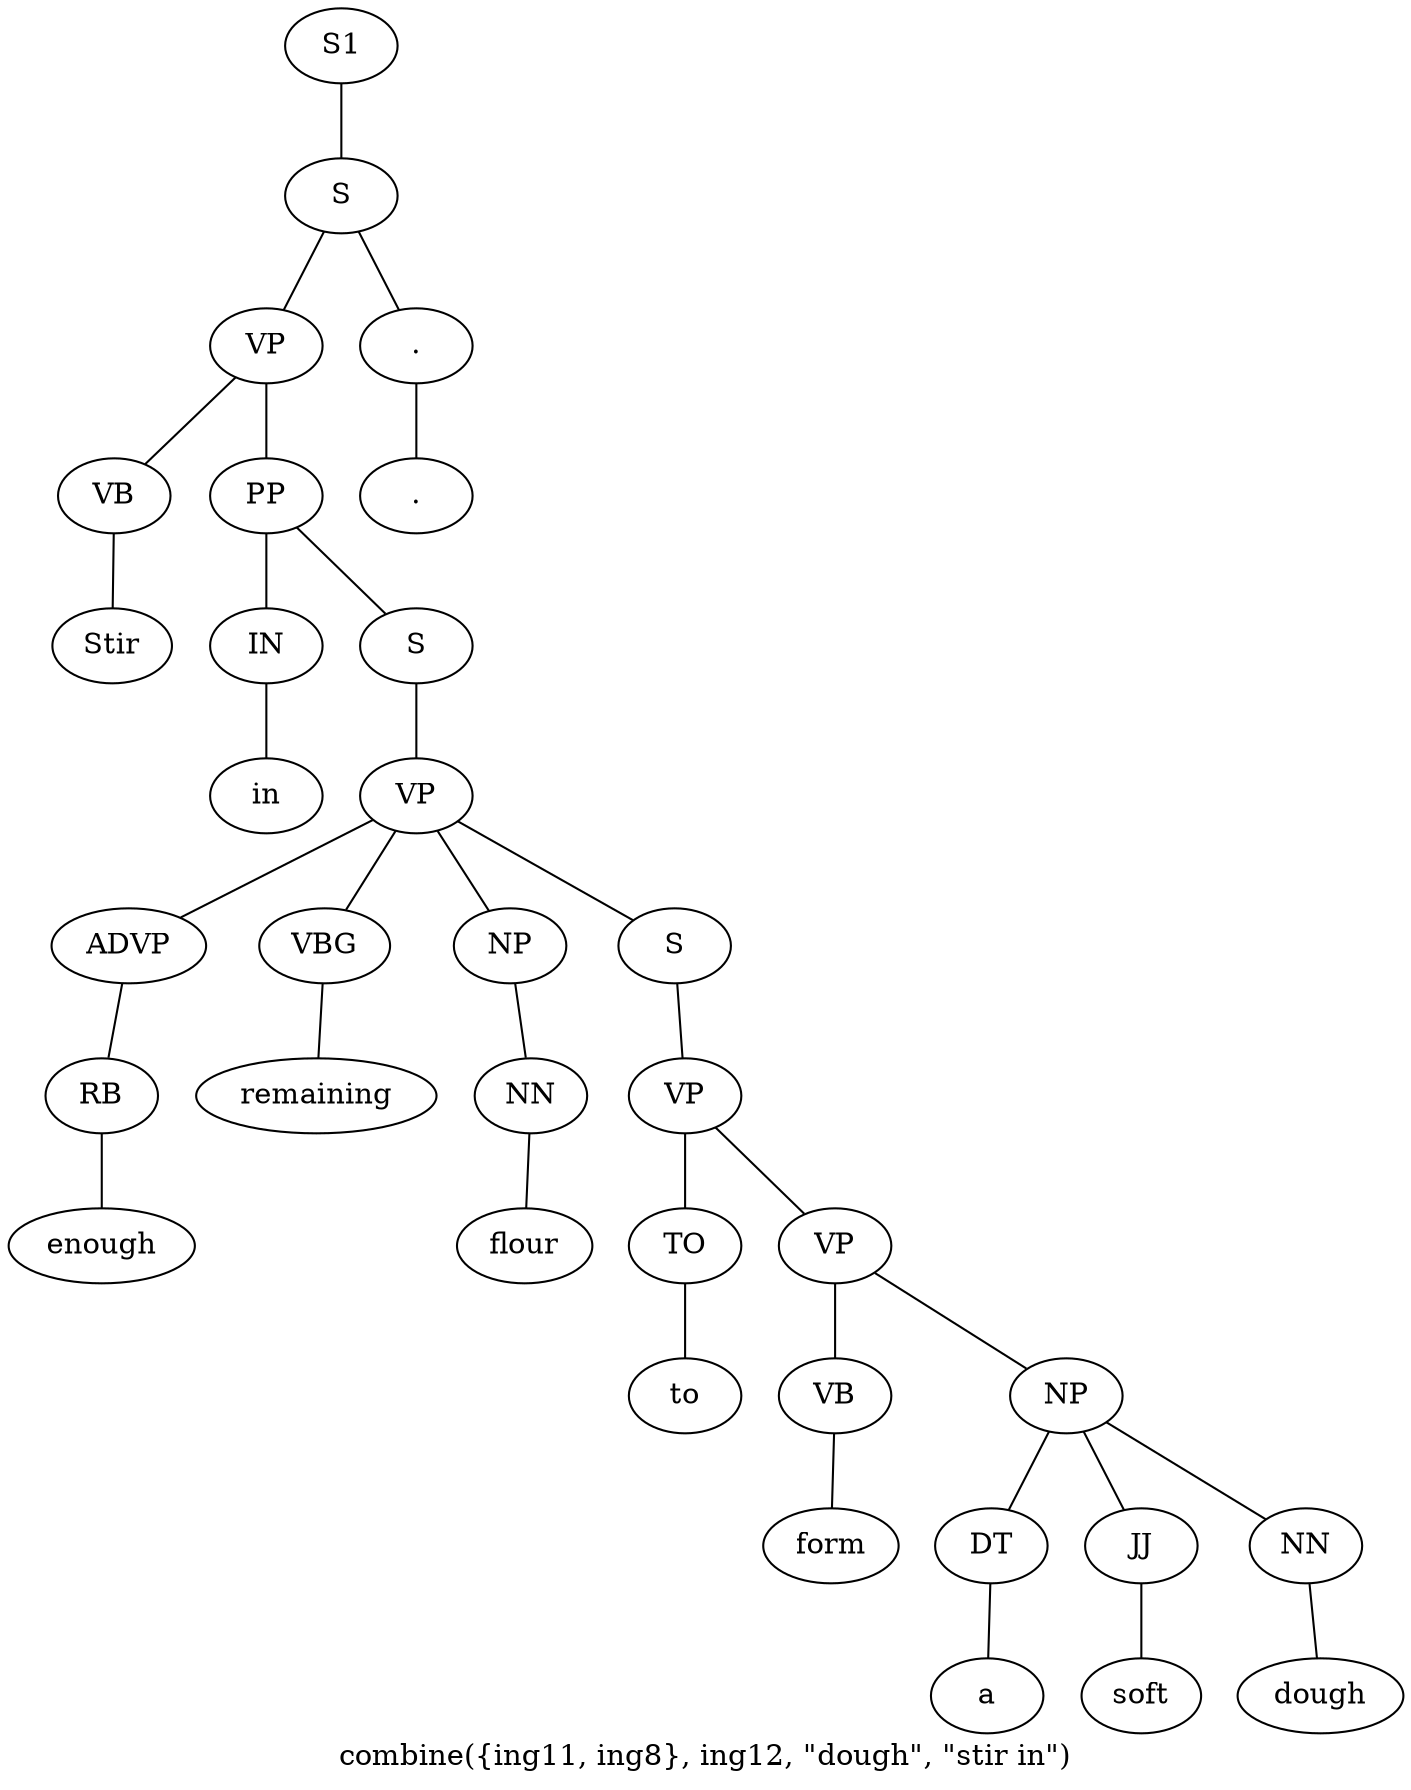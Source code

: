 graph SyntaxGraph {
	label = "combine({ing11, ing8}, ing12, \"dough\", \"stir in\")";
	Node0 [label="S1"];
	Node1 [label="S"];
	Node2 [label="VP"];
	Node3 [label="VB"];
	Node4 [label="Stir"];
	Node5 [label="PP"];
	Node6 [label="IN"];
	Node7 [label="in"];
	Node8 [label="S"];
	Node9 [label="VP"];
	Node10 [label="ADVP"];
	Node11 [label="RB"];
	Node12 [label="enough"];
	Node13 [label="VBG"];
	Node14 [label="remaining"];
	Node15 [label="NP"];
	Node16 [label="NN"];
	Node17 [label="flour"];
	Node18 [label="S"];
	Node19 [label="VP"];
	Node20 [label="TO"];
	Node21 [label="to"];
	Node22 [label="VP"];
	Node23 [label="VB"];
	Node24 [label="form"];
	Node25 [label="NP"];
	Node26 [label="DT"];
	Node27 [label="a"];
	Node28 [label="JJ"];
	Node29 [label="soft"];
	Node30 [label="NN"];
	Node31 [label="dough"];
	Node32 [label="."];
	Node33 [label="."];

	Node0 -- Node1;
	Node1 -- Node2;
	Node1 -- Node32;
	Node2 -- Node3;
	Node2 -- Node5;
	Node3 -- Node4;
	Node5 -- Node6;
	Node5 -- Node8;
	Node6 -- Node7;
	Node8 -- Node9;
	Node9 -- Node10;
	Node9 -- Node13;
	Node9 -- Node15;
	Node9 -- Node18;
	Node10 -- Node11;
	Node11 -- Node12;
	Node13 -- Node14;
	Node15 -- Node16;
	Node16 -- Node17;
	Node18 -- Node19;
	Node19 -- Node20;
	Node19 -- Node22;
	Node20 -- Node21;
	Node22 -- Node23;
	Node22 -- Node25;
	Node23 -- Node24;
	Node25 -- Node26;
	Node25 -- Node28;
	Node25 -- Node30;
	Node26 -- Node27;
	Node28 -- Node29;
	Node30 -- Node31;
	Node32 -- Node33;
}